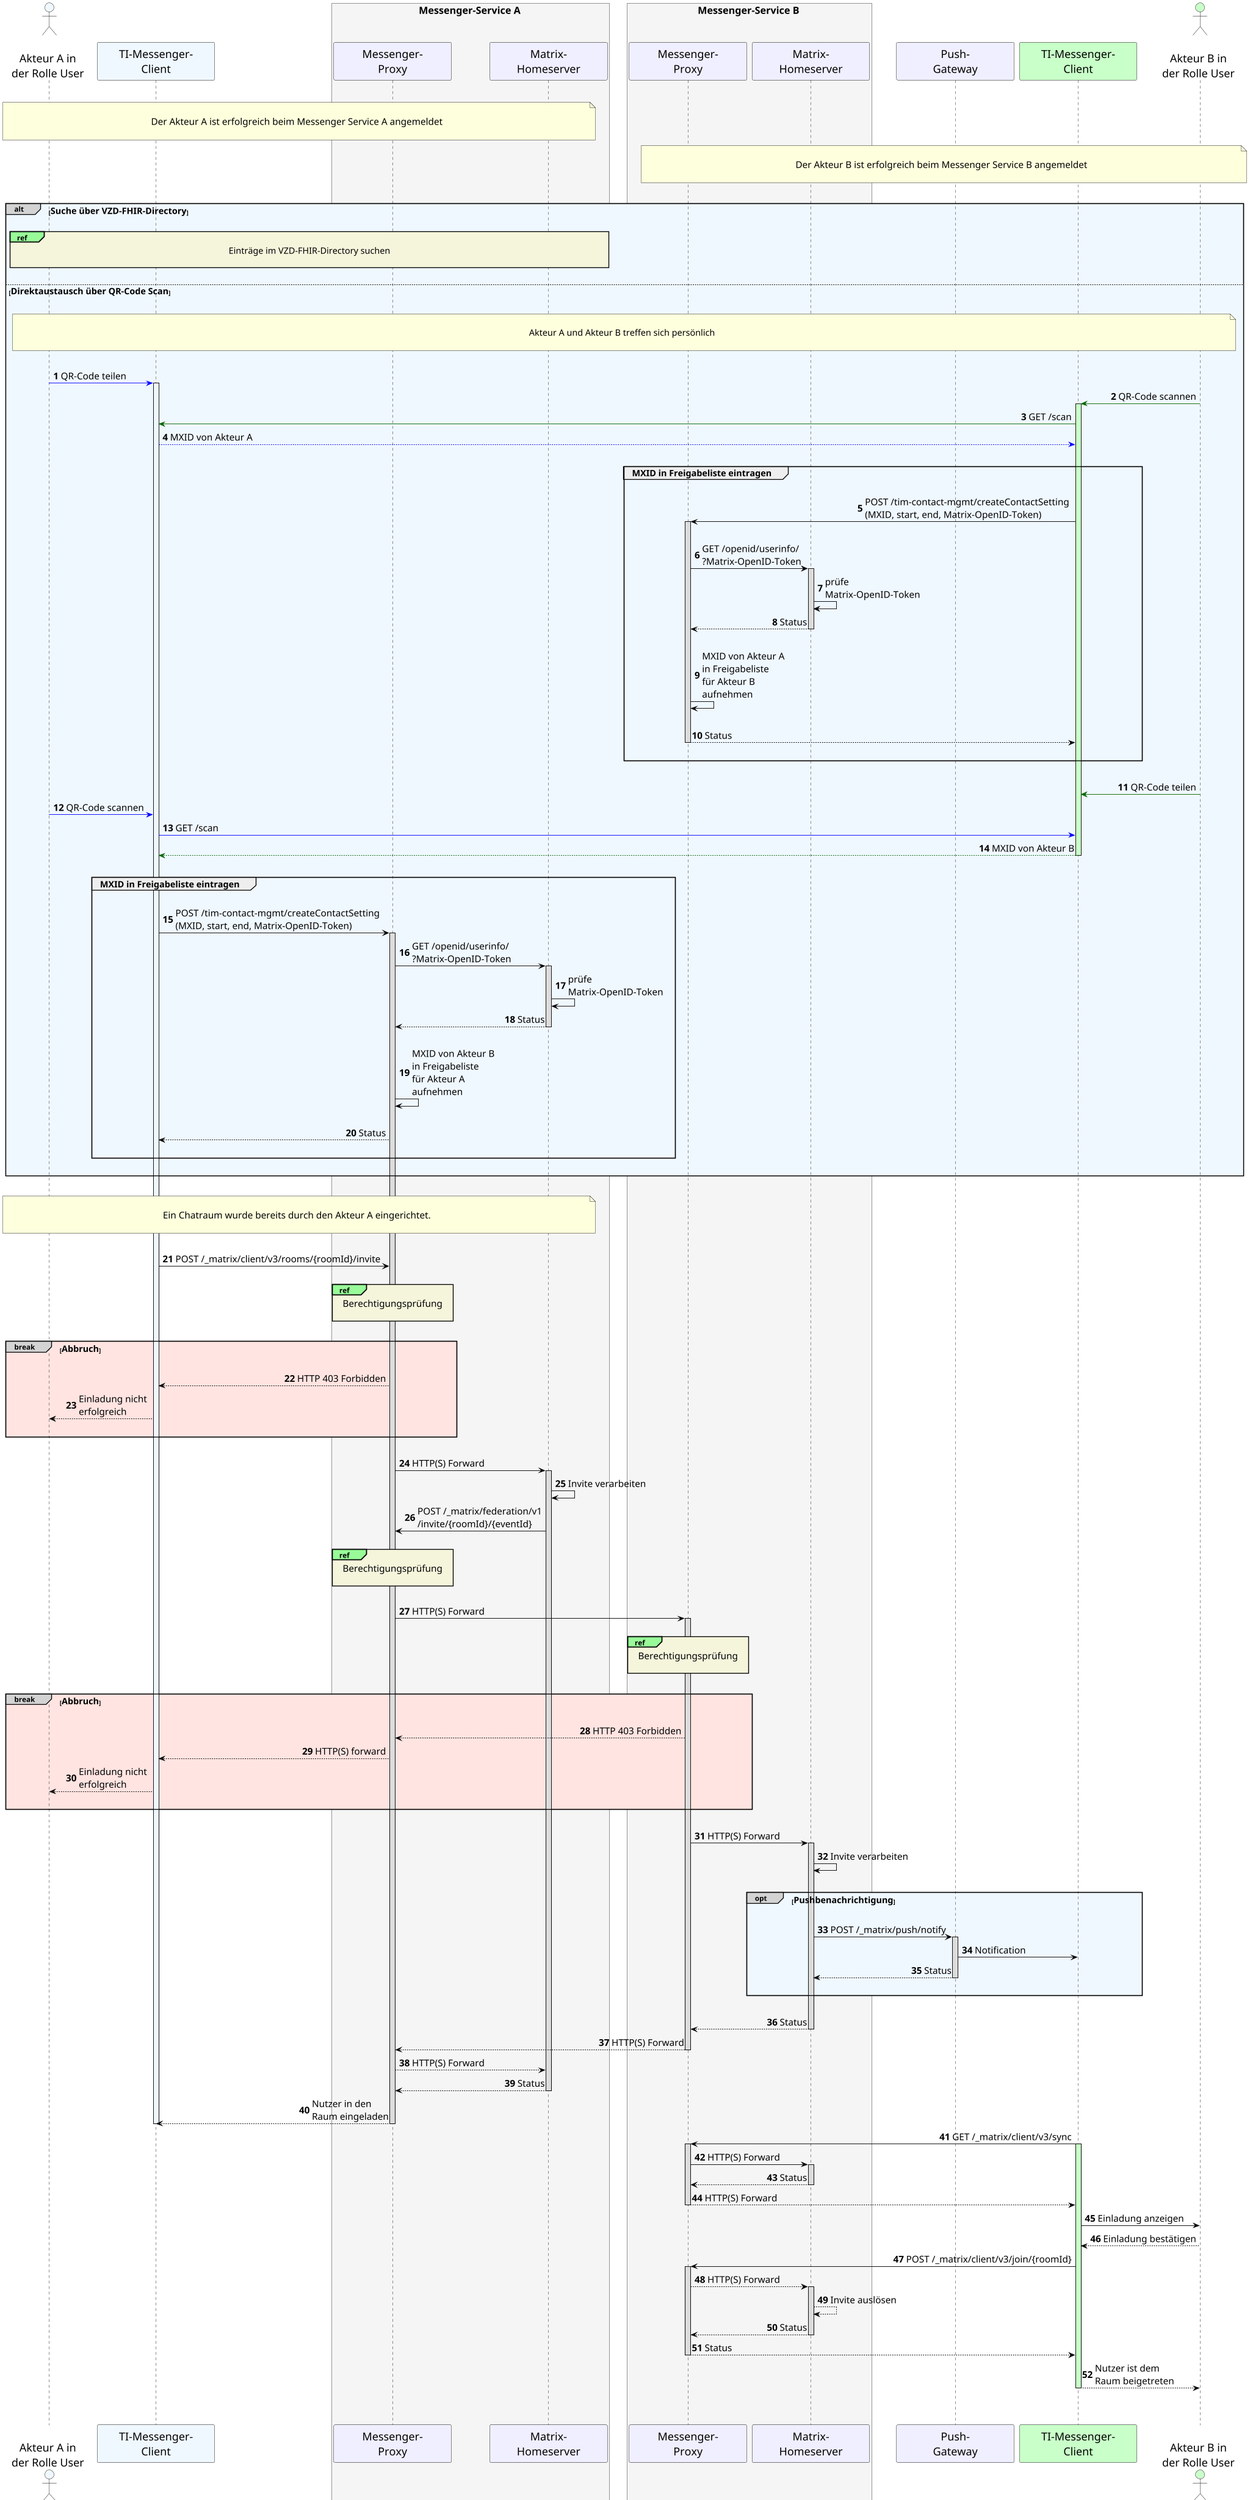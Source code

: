 /' 
# TI-Messenger-Dienst
# UC - 10061
# Name: Einladung von Akteuren außerhalb einer Organisation
'/

@startuml
skinparam sequenceMessageAlign direction
skinparam minClassWidth 200
skinparam BoxPadding 15
skinparam sequenceReferenceHeaderBackgroundColor palegreen
skinparam sequenceReferenceBackgroundColor Beige

scale max 2048 width

skinparam sequence {
ArrowColor black
ArrowFontSize 17
ActorBorderColor black
LifeLineBorderColor black
LifeLineBackgroundColor Gainsboro

ParticipantBorderColor Motivation
ParticipantBackgroundColor Motivation
ParticipantFontSize 20
ParticipantFontColor black
ParticipantBorderColor Black
ParticipantBackgroundColor MOTIVATION

ActorBackgroundColor Gainsboro
ActorFontColor black
ActorFontSize 20
}
    actor U1 as "\nAkteur A in\nder Rolle User" #AliceBlue
    participant C1 as "TI-Messenger-\nClient" #AliceBlue
    box <size:18>Messenger-Service A</size> #WhiteSmoke
      participant MP1 as "Messenger-\nProxy"
      participant MH1 as "Matrix-\nHomeserver"
    end box
    box <size:18>Messenger-Service B</size> #WhiteSmoke
      participant MP2 as "Messenger-\nProxy"
      participant MH2 as "Matrix-\nHomeserver"
    end box
    participant PG2 as "Push-\nGateway"
    participant C2 as "TI-Messenger-\nClient" #TECHNOLOGY
    actor U2 as "\nAkteur B in\nder Rolle User" #TECHNOLOGY
    
|||
note over U1, MH1: \n<size:17>Der Akteur A ist erfolgreich beim Messenger Service A angemeldet</size>\n   
note over U2, MP2: \n<size:17>Der Akteur B ist erfolgreich beim Messenger Service B angemeldet</size>\n    
|||
    
    alt#LightGrey #AliceBlue <size:16>Suche über VZD-FHIR-Directory</size>
      |||
      ref over U1, MH1 : <size:16>Einträge im VZD-FHIR-Directory suchen</size>\n
      |||
    
      else <size:16>Direktaustausch über QR-Code Scan</size>
         |||
         note over U1, U2: \n<size:16>Akteur A und Akteur B treffen sich persönlich\n
         |||
         autonumber
         U1-[#0000FF]>C1: QR-Code teilen
          activate C1 #AliceBlue
         U2-[#DarkGreen]>C2: QR-Code scannen
          activate C2 #TECHNOLOGY
         C2-[#DarkGreen]>C1: GET /scan
         C1--[#0000FF]>C2: MXID von Akteur A
         |||
           group <size:16>MXID in Freigabeliste eintragen</size>
             |||
             C2->MP2: POST /tim-contact-mgmt/createContactSetting \n(MXID, start, end, Matrix-OpenID-Token)
             activate MP2
             |||
             MP2->MH2: GET /openid/userinfo/\n?Matrix-OpenID-Token
             activate MH2
             MH2->MH2: prüfe \nMatrix-OpenID-Token
             MH2-->MP2: Status
             deactivate MH2
             |||
             MP2->MP2: MXID von Akteur A \nin Freigabeliste \nfür Akteur B \naufnehmen
             |||
             MP2-->C2: Status
             deactivate MP2
            |||
           end
         |||
         U2-[#DarkGreen]>C2: QR-Code teilen
         U1-[#0000FF]>C1: QR-Code scannen
         C1-[#0000FF]>C2: GET /scan
         C2--[#DarkGreen]>C1: MXID von Akteur B
         deactivate C2
         |||
           group <size:16>MXID in Freigabeliste eintragen</size>
            |||
             C1->MP1: POST /tim-contact-mgmt/createContactSetting \n(MXID, start, end, Matrix-OpenID-Token)
             activate MP1
             MP1->MH1: GET /openid/userinfo/\n?Matrix-OpenID-Token
             activate MH1
             MH1->MH1: prüfe \nMatrix-OpenID-Token
             MH1-->MP1: Status
             deactivate MH1
             |||
             MP1->MP1: MXID von Akteur B \nin Freigabeliste \nfür Akteur A \naufnehmen
             |||
             MP1-->C1: Status
             deactivate MP2
             deactivate C2
            |||
          end
          |||
    end
    |||
    note over U1, MH1: \n<size:17>Ein Chatraum wurde bereits durch den Akteur A eingerichtet.</size>\n
    
    |||
    C1->MP1: POST /_matrix/client/v3/rooms/{roomId}/invite
    |||
      ref over MP1, MP1: <size:17>Berechtigungsprüfung</size>\n       
    |||
      break#LightGrey #MistyRose <size:16>Abbruch</size>
      |||
      MP1-->C1: HTTP 403 Forbidden
      C1-->U1: Einladung nicht \nerfolgreich
      |||
      end
      |||

    MP1->MH1: HTTP(S) Forward
      activate MH1
    MH1->MH1: Invite verarbeiten
    MH1->MP1: POST /_matrix/federation/v1\n/invite/{roomId}/{eventId} 

    |||
    ref over MP1, MP1: <size:17>Berechtigungsprüfung</size>\n
    |||
    MP1->MP2: HTTP(S) Forward
    |||
      activate MP2
      ref over MP2, MP2: <size:17>Berechtigungsprüfung</size>\n
    |||

      break#LightGrey #MistyRose <size:16>Abbruch</size>
      |||
      MP2-->MP1: HTTP 403 Forbidden
      MP1-->C1: HTTP(S) forward
      C1-->U1: Einladung nicht \nerfolgreich
      |||
      end
    |||
    MP2->MH2: HTTP(S) Forward
      activate MH2
      MH2->MH2: Invite verarbeiten
      |||
      opt#LightGrey #AliceBlue <size:16>Pushbenachrichtigung</size>
      |||
        MH2->PG2: POST /_matrix/push/notify
          activate PG2
        PG2->C2: Notification
        PG2-->MH2: Status
          deactivate PG2
      |||
      end
      |||
        MH2-->MP2: Status
        deactivate MH2
        MP2-->MP1: HTTP(S) Forward
        deactivate MP2
        MP1-->MH1: HTTP(S) Forward
        MH1-->MP1: Status
        deactivate MH1
        MP1-->C1: Nutzer in den\nRaum eingeladen
        deactivate MP1
        deactivate C1

        C2->MP2: GET /_matrix/client/v3/sync
          activate C2 #TECHNOLOGY
          activate MP2
        MP2->MH2: HTTP(S) Forward
          activate MH2
        MH2-->MP2: Status
          deactivate MH2
        MP2-->C2: HTTP(S) Forward
          deactivate MP2

        C2->U2: Einladung anzeigen
        U2-->C2: Einladung bestätigen

        C2->MP2: POST /_matrix/client/v3/join/{roomId}
          activate MP2
        MP2-->MH2: HTTP(S) Forward
          activate MH2
        MH2-->MH2: Invite auslösen
        MH2-->MP2: Status
          deactivate MH2
        MP2-->C2: Status
          deactivate MP2

        C2-->U2: Nutzer ist dem \nRaum beigetreten
          deactivate C2
  |||
|||
@enduml
